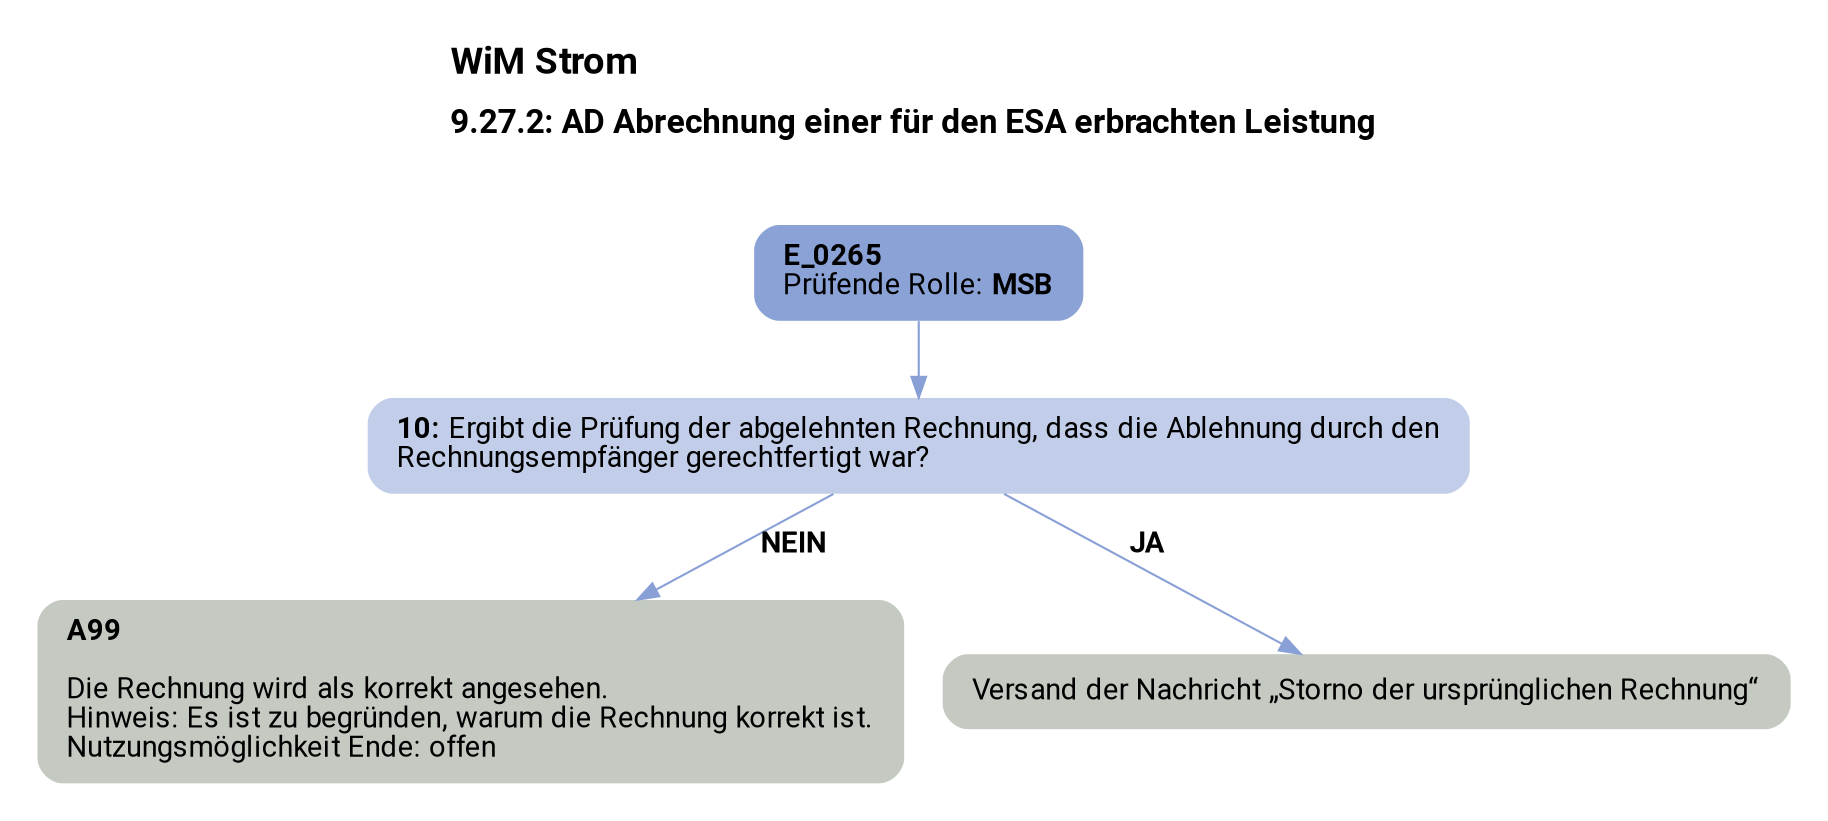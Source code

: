 digraph D {
    labelloc="t";
    label=<<B><FONT POINT-SIZE="18">WiM Strom</FONT></B><BR align="left"/><BR/><B><FONT POINT-SIZE="16">9.27.2: AD Abrechnung einer für den ESA erbrachten Leistung</FONT></B><BR align="left"/><BR/><BR/><BR/>>;
    ratio="compress";
    concentrate=true;
    pack=true;
    rankdir=TB;
    packmode="array";
    size="20,20";
    fontsize=12;
    pad=0.25;
    "Start" [margin="0.2,0.12", shape=box, style="filled,rounded", penwidth=0.0, fillcolor="#8ba2d7", label=<<B>E_0265</B><BR align="left"/><FONT>Prüfende Rolle: <B>MSB</B></FONT><BR align="center"/>>, fontname="Roboto, sans-serif"];
    "10" [margin="0.2,0.12", shape=box, style="filled,rounded", penwidth=0.0, fillcolor="#c2cee9", label=<<B>10: </B>Ergibt die Prüfung der abgelehnten Rechnung, dass die Ablehnung durch den<BR align="left"/>Rechnungsempfänger gerechtfertigt war?<BR align="left"/>>, fontname="Roboto, sans-serif"];
    "A99" [margin="0.2,0.12", shape=box, style="filled,rounded", penwidth=0.0, fillcolor="#c4cac1", label=<<B>A99</B><BR align="left"/><BR align="left"/><FONT>Die Rechnung wird als korrekt angesehen.<BR align="left"/>Hinweis: Es ist zu begründen, warum die Rechnung korrekt ist.<BR align="left"/>Nutzungsmöglichkeit Ende: offen<BR align="left"/></FONT>>, fontname="Roboto, sans-serif"];
    "Versand der Nachricht „Storno der ursprünglichen Rechnung“" [margin="0.2,0.12", shape=box, style="filled,rounded", penwidth=0.0, fillcolor="#c4cac1", label=<<FONT>Versand der Nachricht „Storno der ursprünglichen Rechnung“<BR align="left"/></FONT>>, fontname="Roboto, sans-serif"];

    "Start" -> "10" [color="#88a0d6"];
    "10" -> "A99" [label=<<B>NEIN</B>>, color="#88a0d6", fontname="Roboto, sans-serif"];
    "10" -> "Versand der Nachricht „Storno der ursprünglichen Rechnung“" [label=<<B>JA</B>>, color="#88a0d6", fontname="Roboto, sans-serif"];

    bgcolor="transparent";
fontname="Roboto, sans-serif";
}